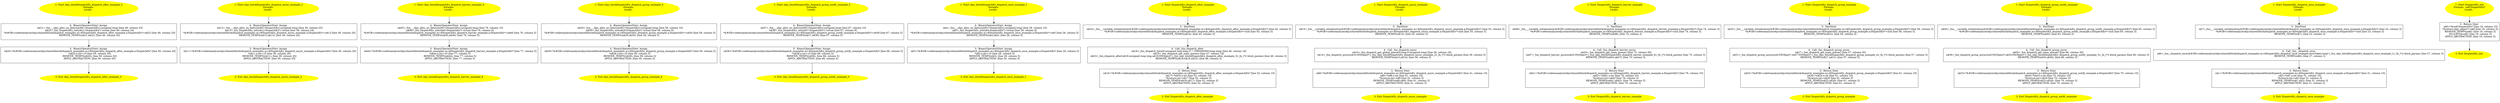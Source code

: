 /* @generated */
digraph cfg {
"objc_blockDispatchEx_dispatch_after_example_3.380a17f45400d49d71ce1ba1c29a6ba4_1" [label="1: Start objc_blockDispatchEx_dispatch_after_example_3\nFormals: \nLocals:  \n  " color=yellow style=filled]
	

	 "objc_blockDispatchEx_dispatch_after_example_3.380a17f45400d49d71ce1ba1c29a6ba4_1" -> "objc_blockDispatchEx_dispatch_after_example_3.380a17f45400d49d71ce1ba1c29a6ba4_4" ;
"objc_blockDispatchEx_dispatch_after_example_3.380a17f45400d49d71ce1ba1c29a6ba4_2" [label="2: Exit objc_blockDispatchEx_dispatch_after_example_3 \n  " color=yellow style=filled]
	

"objc_blockDispatchEx_dispatch_after_example_3.380a17f45400d49d71ce1ba1c29a6ba4_3" [label="3:  BinaryOperatorStmt: Assign \n   n$20=*&#GB<codetoanalyze/objc/shared/block/dispatch_examples.m>$DispatchEx_dispatch_after_example.a:DispatchEx* [line 50, column 20]\n  *n$20.x:int=10 [line 50, column 20]\n  REMOVE_TEMPS(n$20); [line 50, column 20]\n  APPLY_ABSTRACTION; [line 50, column 20]\n " shape="box"]
	

	 "objc_blockDispatchEx_dispatch_after_example_3.380a17f45400d49d71ce1ba1c29a6ba4_3" -> "objc_blockDispatchEx_dispatch_after_example_3.380a17f45400d49d71ce1ba1c29a6ba4_2" ;
"objc_blockDispatchEx_dispatch_after_example_3.380a17f45400d49d71ce1ba1c29a6ba4_4" [label="4:  BinaryOperatorStmt: Assign \n   n$21=_fun___objc_alloc_no_fail(sizeof(t=DispatchEx):unsigned long) [line 49, column 25]\n  n$22=_fun_DispatchEx_init(n$21:DispatchEx*) virtual [line 49, column 24]\n  *&#GB<codetoanalyze/objc/shared/block/dispatch_examples.m>$DispatchEx_dispatch_after_example.a:DispatchEx*=n$22 [line 49, column 20]\n  REMOVE_TEMPS(n$21,n$22); [line 49, column 20]\n " shape="box"]
	

	 "objc_blockDispatchEx_dispatch_after_example_3.380a17f45400d49d71ce1ba1c29a6ba4_4" -> "objc_blockDispatchEx_dispatch_after_example_3.380a17f45400d49d71ce1ba1c29a6ba4_3" ;
"objc_blockDispatchEx_dispatch_async_example_2.6510e5756fbcdafec0a18e8d5493346b_1" [label="1: Start objc_blockDispatchEx_dispatch_async_example_2\nFormals: \nLocals:  \n  " color=yellow style=filled]
	

	 "objc_blockDispatchEx_dispatch_async_example_2.6510e5756fbcdafec0a18e8d5493346b_1" -> "objc_blockDispatchEx_dispatch_async_example_2.6510e5756fbcdafec0a18e8d5493346b_4" ;
"objc_blockDispatchEx_dispatch_async_example_2.6510e5756fbcdafec0a18e8d5493346b_2" [label="2: Exit objc_blockDispatchEx_dispatch_async_example_2 \n  " color=yellow style=filled]
	

"objc_blockDispatchEx_dispatch_async_example_2.6510e5756fbcdafec0a18e8d5493346b_3" [label="3:  BinaryOperatorStmt: Assign \n   n$11=*&#GB<codetoanalyze/objc/shared/block/dispatch_examples.m>$DispatchEx_dispatch_async_example.a:DispatchEx* [line 39, column 20]\n  *n$11.x:int=10 [line 39, column 20]\n  REMOVE_TEMPS(n$11); [line 39, column 20]\n  APPLY_ABSTRACTION; [line 39, column 20]\n " shape="box"]
	

	 "objc_blockDispatchEx_dispatch_async_example_2.6510e5756fbcdafec0a18e8d5493346b_3" -> "objc_blockDispatchEx_dispatch_async_example_2.6510e5756fbcdafec0a18e8d5493346b_2" ;
"objc_blockDispatchEx_dispatch_async_example_2.6510e5756fbcdafec0a18e8d5493346b_4" [label="4:  BinaryOperatorStmt: Assign \n   n$12=_fun___objc_alloc_no_fail(sizeof(t=DispatchEx):unsigned long) [line 38, column 25]\n  n$13=_fun_DispatchEx_init(n$12:DispatchEx*) virtual [line 38, column 24]\n  *&#GB<codetoanalyze/objc/shared/block/dispatch_examples.m>$DispatchEx_dispatch_async_example.a:DispatchEx*=n$13 [line 38, column 20]\n  REMOVE_TEMPS(n$12,n$13); [line 38, column 20]\n " shape="box"]
	

	 "objc_blockDispatchEx_dispatch_async_example_2.6510e5756fbcdafec0a18e8d5493346b_4" -> "objc_blockDispatchEx_dispatch_async_example_2.6510e5756fbcdafec0a18e8d5493346b_3" ;
"objc_blockDispatchEx_dispatch_barrier_example_6.644987ff1e6d0e0008d4ccdb7e8538ee_1" [label="1: Start objc_blockDispatchEx_dispatch_barrier_example_6\nFormals: \nLocals:  \n  " color=yellow style=filled]
	

	 "objc_blockDispatchEx_dispatch_barrier_example_6.644987ff1e6d0e0008d4ccdb7e8538ee_1" -> "objc_blockDispatchEx_dispatch_barrier_example_6.644987ff1e6d0e0008d4ccdb7e8538ee_4" ;
"objc_blockDispatchEx_dispatch_barrier_example_6.644987ff1e6d0e0008d4ccdb7e8538ee_2" [label="2: Exit objc_blockDispatchEx_dispatch_barrier_example_6 \n  " color=yellow style=filled]
	

"objc_blockDispatchEx_dispatch_barrier_example_6.644987ff1e6d0e0008d4ccdb7e8538ee_3" [label="3:  BinaryOperatorStmt: Assign \n   n$44=*&#GB<codetoanalyze/objc/shared/block/dispatch_examples.m>$DispatchEx_dispatch_barrier_example.a:DispatchEx* [line 77, column 5]\n  *n$44.x:int=10 [line 77, column 5]\n  REMOVE_TEMPS(n$44); [line 77, column 5]\n  APPLY_ABSTRACTION; [line 77, column 5]\n " shape="box"]
	

	 "objc_blockDispatchEx_dispatch_barrier_example_6.644987ff1e6d0e0008d4ccdb7e8538ee_3" -> "objc_blockDispatchEx_dispatch_barrier_example_6.644987ff1e6d0e0008d4ccdb7e8538ee_2" ;
"objc_blockDispatchEx_dispatch_barrier_example_6.644987ff1e6d0e0008d4ccdb7e8538ee_4" [label="4:  BinaryOperatorStmt: Assign \n   n$45=_fun___objc_alloc_no_fail(sizeof(t=DispatchEx):unsigned long) [line 76, column 10]\n  n$46=_fun_DispatchEx_init(n$45:DispatchEx*) virtual [line 76, column 9]\n  *&#GB<codetoanalyze/objc/shared/block/dispatch_examples.m>$DispatchEx_dispatch_barrier_example.a:DispatchEx*=n$46 [line 76, column 5]\n  REMOVE_TEMPS(n$45,n$46); [line 76, column 5]\n " shape="box"]
	

	 "objc_blockDispatchEx_dispatch_barrier_example_6.644987ff1e6d0e0008d4ccdb7e8538ee_4" -> "objc_blockDispatchEx_dispatch_barrier_example_6.644987ff1e6d0e0008d4ccdb7e8538ee_3" ;
"objc_blockDispatchEx_dispatch_group_example_4.65d6b4827e06dfbede68939492105a46_1" [label="1: Start objc_blockDispatchEx_dispatch_group_example_4\nFormals: \nLocals:  \n  " color=yellow style=filled]
	

	 "objc_blockDispatchEx_dispatch_group_example_4.65d6b4827e06dfbede68939492105a46_1" -> "objc_blockDispatchEx_dispatch_group_example_4.65d6b4827e06dfbede68939492105a46_4" ;
"objc_blockDispatchEx_dispatch_group_example_4.65d6b4827e06dfbede68939492105a46_2" [label="2: Exit objc_blockDispatchEx_dispatch_group_example_4 \n  " color=yellow style=filled]
	

"objc_blockDispatchEx_dispatch_group_example_4.65d6b4827e06dfbede68939492105a46_3" [label="3:  BinaryOperatorStmt: Assign \n   n$28=*&#GB<codetoanalyze/objc/shared/block/dispatch_examples.m>$DispatchEx_dispatch_group_example.a:DispatchEx* [line 59, column 5]\n  *n$28.x:int=10 [line 59, column 5]\n  REMOVE_TEMPS(n$28); [line 59, column 5]\n  APPLY_ABSTRACTION; [line 59, column 5]\n " shape="box"]
	

	 "objc_blockDispatchEx_dispatch_group_example_4.65d6b4827e06dfbede68939492105a46_3" -> "objc_blockDispatchEx_dispatch_group_example_4.65d6b4827e06dfbede68939492105a46_2" ;
"objc_blockDispatchEx_dispatch_group_example_4.65d6b4827e06dfbede68939492105a46_4" [label="4:  BinaryOperatorStmt: Assign \n   n$29=_fun___objc_alloc_no_fail(sizeof(t=DispatchEx):unsigned long) [line 58, column 10]\n  n$30=_fun_DispatchEx_init(n$29:DispatchEx*) virtual [line 58, column 9]\n  *&#GB<codetoanalyze/objc/shared/block/dispatch_examples.m>$DispatchEx_dispatch_group_example.a:DispatchEx*=n$30 [line 58, column 5]\n  REMOVE_TEMPS(n$29,n$30); [line 58, column 5]\n " shape="box"]
	

	 "objc_blockDispatchEx_dispatch_group_example_4.65d6b4827e06dfbede68939492105a46_4" -> "objc_blockDispatchEx_dispatch_group_example_4.65d6b4827e06dfbede68939492105a46_3" ;
"objc_blockDispatchEx_dispatch_group_notify_example_5.ded89d749d973a9d57680f9d68afb8a0_1" [label="1: Start objc_blockDispatchEx_dispatch_group_notify_example_5\nFormals: \nLocals:  \n  " color=yellow style=filled]
	

	 "objc_blockDispatchEx_dispatch_group_notify_example_5.ded89d749d973a9d57680f9d68afb8a0_1" -> "objc_blockDispatchEx_dispatch_group_notify_example_5.ded89d749d973a9d57680f9d68afb8a0_4" ;
"objc_blockDispatchEx_dispatch_group_notify_example_5.ded89d749d973a9d57680f9d68afb8a0_2" [label="2: Exit objc_blockDispatchEx_dispatch_group_notify_example_5 \n  " color=yellow style=filled]
	

"objc_blockDispatchEx_dispatch_group_notify_example_5.ded89d749d973a9d57680f9d68afb8a0_3" [label="3:  BinaryOperatorStmt: Assign \n   n$36=*&#GB<codetoanalyze/objc/shared/block/dispatch_examples.m>$DispatchEx_dispatch_group_notify_example.a:DispatchEx* [line 68, column 5]\n  *n$36.x:int=10 [line 68, column 5]\n  REMOVE_TEMPS(n$36); [line 68, column 5]\n  APPLY_ABSTRACTION; [line 68, column 5]\n " shape="box"]
	

	 "objc_blockDispatchEx_dispatch_group_notify_example_5.ded89d749d973a9d57680f9d68afb8a0_3" -> "objc_blockDispatchEx_dispatch_group_notify_example_5.ded89d749d973a9d57680f9d68afb8a0_2" ;
"objc_blockDispatchEx_dispatch_group_notify_example_5.ded89d749d973a9d57680f9d68afb8a0_4" [label="4:  BinaryOperatorStmt: Assign \n   n$37=_fun___objc_alloc_no_fail(sizeof(t=DispatchEx):unsigned long) [line 67, column 10]\n  n$38=_fun_DispatchEx_init(n$37:DispatchEx*) virtual [line 67, column 9]\n  *&#GB<codetoanalyze/objc/shared/block/dispatch_examples.m>$DispatchEx_dispatch_group_notify_example.a:DispatchEx*=n$38 [line 67, column 5]\n  REMOVE_TEMPS(n$37,n$38); [line 67, column 5]\n " shape="box"]
	

	 "objc_blockDispatchEx_dispatch_group_notify_example_5.ded89d749d973a9d57680f9d68afb8a0_4" -> "objc_blockDispatchEx_dispatch_group_notify_example_5.ded89d749d973a9d57680f9d68afb8a0_3" ;
"objc_blockDispatchEx_dispatch_once_example_1.4b4341cb61d8b8d8f01e95edf36e4961_1" [label="1: Start objc_blockDispatchEx_dispatch_once_example_1\nFormals: \nLocals:  \n  " color=yellow style=filled]
	

	 "objc_blockDispatchEx_dispatch_once_example_1.4b4341cb61d8b8d8f01e95edf36e4961_1" -> "objc_blockDispatchEx_dispatch_once_example_1.4b4341cb61d8b8d8f01e95edf36e4961_4" ;
"objc_blockDispatchEx_dispatch_once_example_1.4b4341cb61d8b8d8f01e95edf36e4961_2" [label="2: Exit objc_blockDispatchEx_dispatch_once_example_1 \n  " color=yellow style=filled]
	

"objc_blockDispatchEx_dispatch_once_example_1.4b4341cb61d8b8d8f01e95edf36e4961_3" [label="3:  BinaryOperatorStmt: Assign \n   n$3=*&#GB<codetoanalyze/objc/shared/block/dispatch_examples.m>$DispatchEx_dispatch_once_example.a:DispatchEx* [line 29, column 5]\n  *n$3.x:int=10 [line 29, column 5]\n  REMOVE_TEMPS(n$3); [line 29, column 5]\n  APPLY_ABSTRACTION; [line 29, column 5]\n " shape="box"]
	

	 "objc_blockDispatchEx_dispatch_once_example_1.4b4341cb61d8b8d8f01e95edf36e4961_3" -> "objc_blockDispatchEx_dispatch_once_example_1.4b4341cb61d8b8d8f01e95edf36e4961_2" ;
"objc_blockDispatchEx_dispatch_once_example_1.4b4341cb61d8b8d8f01e95edf36e4961_4" [label="4:  BinaryOperatorStmt: Assign \n   n$4=_fun___objc_alloc_no_fail(sizeof(t=DispatchEx):unsigned long) [line 28, column 10]\n  n$5=_fun_DispatchEx_init(n$4:DispatchEx*) virtual [line 28, column 9]\n  *&#GB<codetoanalyze/objc/shared/block/dispatch_examples.m>$DispatchEx_dispatch_once_example.a:DispatchEx*=n$5 [line 28, column 5]\n  REMOVE_TEMPS(n$4,n$5); [line 28, column 5]\n " shape="box"]
	

	 "objc_blockDispatchEx_dispatch_once_example_1.4b4341cb61d8b8d8f01e95edf36e4961_4" -> "objc_blockDispatchEx_dispatch_once_example_1.4b4341cb61d8b8d8f01e95edf36e4961_3" ;
"dispatch_after_example#DispatchEx#class.1d25856bd99eb1ef683c8f65ff46d05d_1" [label="1: Start DispatchEx_dispatch_after_example\nFormals: \nLocals:  \n  " color=yellow style=filled]
	

	 "dispatch_after_example#DispatchEx#class.1d25856bd99eb1ef683c8f65ff46d05d_1" -> "dispatch_after_example#DispatchEx#class.1d25856bd99eb1ef683c8f65ff46d05d_5" ;
"dispatch_after_example#DispatchEx#class.1d25856bd99eb1ef683c8f65ff46d05d_2" [label="2: Exit DispatchEx_dispatch_after_example \n  " color=yellow style=filled]
	

"dispatch_after_example#DispatchEx#class.1d25856bd99eb1ef683c8f65ff46d05d_3" [label="3:  Return Stmt \n   n$16=*&#GB<codetoanalyze/objc/shared/block/dispatch_examples.m>$DispatchEx_dispatch_after_example.a:DispatchEx* [line 52, column 10]\n  n$17=*n$16.x:int [line 52, column 10]\n  *&return:int=n$17 [line 52, column 3]\n  REMOVE_TEMPS(n$16,n$17); [line 52, column 3]\n  APPLY_ABSTRACTION; [line 52, column 3]\n " shape="box"]
	

	 "dispatch_after_example#DispatchEx#class.1d25856bd99eb1ef683c8f65ff46d05d_3" -> "dispatch_after_example#DispatchEx#class.1d25856bd99eb1ef683c8f65ff46d05d_2" ;
"dispatch_after_example#DispatchEx#class.1d25856bd99eb1ef683c8f65ff46d05d_4" [label="4:  Call _fun_dispatch_after \n   n$18=_fun_dispatch_time(0:unsigned long long,(2 * 1000000000):long long) [line 46, column 18]\n  n$19=_fun_dispatch_get_main_queue() [line 47, column 18]\n  n$23=_fun_dispatch_after(n$18:unsigned long long,n$19:NSObject*,(_fun_objc_blockDispatchEx_dispatch_after_example_3):_fn_(*)) block_params [line 46, column 3]\n  REMOVE_TEMPS(n$18,n$19,n$23); [line 46, column 3]\n " shape="box"]
	

	 "dispatch_after_example#DispatchEx#class.1d25856bd99eb1ef683c8f65ff46d05d_4" -> "dispatch_after_example#DispatchEx#class.1d25856bd99eb1ef683c8f65ff46d05d_3" ;
"dispatch_after_example#DispatchEx#class.1d25856bd99eb1ef683c8f65ff46d05d_5" [label="5:  DeclStmt \n   n$24=_fun___variable_initialization(&#GB<codetoanalyze/objc/shared/block/dispatch_examples.m>$DispatchEx_dispatch_after_example.a:DispatchEx*) [line 45, column 3]\n  *&#GB<codetoanalyze/objc/shared/block/dispatch_examples.m>$DispatchEx_dispatch_after_example.a:DispatchEx*=null [line 45, column 3]\n  REMOVE_TEMPS(n$24); [line 45, column 3]\n " shape="box"]
	

	 "dispatch_after_example#DispatchEx#class.1d25856bd99eb1ef683c8f65ff46d05d_5" -> "dispatch_after_example#DispatchEx#class.1d25856bd99eb1ef683c8f65ff46d05d_4" ;
"dispatch_async_example#DispatchEx#class.5c5d7347be2a9654ad7e32514189fe54_1" [label="1: Start DispatchEx_dispatch_async_example\nFormals: \nLocals:  \n  " color=yellow style=filled]
	

	 "dispatch_async_example#DispatchEx#class.5c5d7347be2a9654ad7e32514189fe54_1" -> "dispatch_async_example#DispatchEx#class.5c5d7347be2a9654ad7e32514189fe54_5" ;
"dispatch_async_example#DispatchEx#class.5c5d7347be2a9654ad7e32514189fe54_2" [label="2: Exit DispatchEx_dispatch_async_example \n  " color=yellow style=filled]
	

"dispatch_async_example#DispatchEx#class.5c5d7347be2a9654ad7e32514189fe54_3" [label="3:  Return Stmt \n   n$8=*&#GB<codetoanalyze/objc/shared/block/dispatch_examples.m>$DispatchEx_dispatch_async_example.a:DispatchEx* [line 41, column 10]\n  n$9=*n$8.x:int [line 41, column 10]\n  *&return:int=n$9 [line 41, column 3]\n  REMOVE_TEMPS(n$8,n$9); [line 41, column 3]\n  APPLY_ABSTRACTION; [line 41, column 3]\n " shape="box"]
	

	 "dispatch_async_example#DispatchEx#class.5c5d7347be2a9654ad7e32514189fe54_3" -> "dispatch_async_example#DispatchEx#class.5c5d7347be2a9654ad7e32514189fe54_2" ;
"dispatch_async_example#DispatchEx#class.5c5d7347be2a9654ad7e32514189fe54_4" [label="4:  Call _fun_dispatch_async \n   n$10=_fun_dispatch_get_global_queue(0:long,0:unsigned long) [line 36, column 18]\n  n$14=_fun_dispatch_async(n$10:NSObject*,(_fun_objc_blockDispatchEx_dispatch_async_example_2):_fn_(*)) block_params [line 36, column 3]\n  REMOVE_TEMPS(n$10,n$14); [line 36, column 3]\n " shape="box"]
	

	 "dispatch_async_example#DispatchEx#class.5c5d7347be2a9654ad7e32514189fe54_4" -> "dispatch_async_example#DispatchEx#class.5c5d7347be2a9654ad7e32514189fe54_3" ;
"dispatch_async_example#DispatchEx#class.5c5d7347be2a9654ad7e32514189fe54_5" [label="5:  DeclStmt \n   n$15=_fun___variable_initialization(&#GB<codetoanalyze/objc/shared/block/dispatch_examples.m>$DispatchEx_dispatch_async_example.a:DispatchEx*) [line 35, column 3]\n  *&#GB<codetoanalyze/objc/shared/block/dispatch_examples.m>$DispatchEx_dispatch_async_example.a:DispatchEx*=null [line 35, column 3]\n  REMOVE_TEMPS(n$15); [line 35, column 3]\n " shape="box"]
	

	 "dispatch_async_example#DispatchEx#class.5c5d7347be2a9654ad7e32514189fe54_5" -> "dispatch_async_example#DispatchEx#class.5c5d7347be2a9654ad7e32514189fe54_4" ;
"dispatch_barrier_example#DispatchEx#class.a541a40f2f04e29019c58e563f7544d8_1" [label="1: Start DispatchEx_dispatch_barrier_example\nFormals: \nLocals:  \n  " color=yellow style=filled]
	

	 "dispatch_barrier_example#DispatchEx#class.a541a40f2f04e29019c58e563f7544d8_1" -> "dispatch_barrier_example#DispatchEx#class.a541a40f2f04e29019c58e563f7544d8_5" ;
"dispatch_barrier_example#DispatchEx#class.a541a40f2f04e29019c58e563f7544d8_2" [label="2: Exit DispatchEx_dispatch_barrier_example \n  " color=yellow style=filled]
	

"dispatch_barrier_example#DispatchEx#class.a541a40f2f04e29019c58e563f7544d8_3" [label="3:  Return Stmt \n   n$41=*&#GB<codetoanalyze/objc/shared/block/dispatch_examples.m>$DispatchEx_dispatch_barrier_example.a:DispatchEx* [line 79, column 10]\n  n$42=*n$41.x:int [line 79, column 10]\n  *&return:int=n$42 [line 79, column 3]\n  REMOVE_TEMPS(n$41,n$42); [line 79, column 3]\n  APPLY_ABSTRACTION; [line 79, column 3]\n " shape="box"]
	

	 "dispatch_barrier_example#DispatchEx#class.a541a40f2f04e29019c58e563f7544d8_3" -> "dispatch_barrier_example#DispatchEx#class.a541a40f2f04e29019c58e563f7544d8_2" ;
"dispatch_barrier_example#DispatchEx#class.a541a40f2f04e29019c58e563f7544d8_4" [label="4:  Call _fun_dispatch_barrier_async \n   n$43=_fun_dispatch_get_main_queue() [line 75, column 26]\n  n$47=_fun_dispatch_barrier_async(n$43:NSObject*,(_fun_objc_blockDispatchEx_dispatch_barrier_example_6):_fn_(*)) block_params [line 75, column 3]\n  REMOVE_TEMPS(n$43,n$47); [line 75, column 3]\n " shape="box"]
	

	 "dispatch_barrier_example#DispatchEx#class.a541a40f2f04e29019c58e563f7544d8_4" -> "dispatch_barrier_example#DispatchEx#class.a541a40f2f04e29019c58e563f7544d8_3" ;
"dispatch_barrier_example#DispatchEx#class.a541a40f2f04e29019c58e563f7544d8_5" [label="5:  DeclStmt \n   n$48=_fun___variable_initialization(&#GB<codetoanalyze/objc/shared/block/dispatch_examples.m>$DispatchEx_dispatch_barrier_example.a:DispatchEx*) [line 74, column 3]\n  *&#GB<codetoanalyze/objc/shared/block/dispatch_examples.m>$DispatchEx_dispatch_barrier_example.a:DispatchEx*=null [line 74, column 3]\n  REMOVE_TEMPS(n$48); [line 74, column 3]\n " shape="box"]
	

	 "dispatch_barrier_example#DispatchEx#class.a541a40f2f04e29019c58e563f7544d8_5" -> "dispatch_barrier_example#DispatchEx#class.a541a40f2f04e29019c58e563f7544d8_4" ;
"dispatch_group_example#DispatchEx#class.f420a75c58eda6d3f0e5e05fadabfc18_1" [label="1: Start DispatchEx_dispatch_group_example\nFormals: \nLocals:  \n  " color=yellow style=filled]
	

	 "dispatch_group_example#DispatchEx#class.f420a75c58eda6d3f0e5e05fadabfc18_1" -> "dispatch_group_example#DispatchEx#class.f420a75c58eda6d3f0e5e05fadabfc18_5" ;
"dispatch_group_example#DispatchEx#class.f420a75c58eda6d3f0e5e05fadabfc18_2" [label="2: Exit DispatchEx_dispatch_group_example \n  " color=yellow style=filled]
	

"dispatch_group_example#DispatchEx#class.f420a75c58eda6d3f0e5e05fadabfc18_3" [label="3:  Return Stmt \n   n$25=*&#GB<codetoanalyze/objc/shared/block/dispatch_examples.m>$DispatchEx_dispatch_group_example.a:DispatchEx* [line 61, column 10]\n  n$26=*n$25.x:int [line 61, column 10]\n  *&return:int=n$26 [line 61, column 3]\n  REMOVE_TEMPS(n$25,n$26); [line 61, column 3]\n  APPLY_ABSTRACTION; [line 61, column 3]\n " shape="box"]
	

	 "dispatch_group_example#DispatchEx#class.f420a75c58eda6d3f0e5e05fadabfc18_3" -> "dispatch_group_example#DispatchEx#class.f420a75c58eda6d3f0e5e05fadabfc18_2" ;
"dispatch_group_example#DispatchEx#class.f420a75c58eda6d3f0e5e05fadabfc18_4" [label="4:  Call _fun_dispatch_group_async \n   n$27=_fun_dispatch_get_main_queue() [line 57, column 30]\n  n$31=_fun_dispatch_group_async(null:NSObject*,n$27:NSObject*,(_fun_objc_blockDispatchEx_dispatch_group_example_4):_fn_(*)) block_params [line 57, column 3]\n  REMOVE_TEMPS(n$27,n$31); [line 57, column 3]\n " shape="box"]
	

	 "dispatch_group_example#DispatchEx#class.f420a75c58eda6d3f0e5e05fadabfc18_4" -> "dispatch_group_example#DispatchEx#class.f420a75c58eda6d3f0e5e05fadabfc18_3" ;
"dispatch_group_example#DispatchEx#class.f420a75c58eda6d3f0e5e05fadabfc18_5" [label="5:  DeclStmt \n   n$32=_fun___variable_initialization(&#GB<codetoanalyze/objc/shared/block/dispatch_examples.m>$DispatchEx_dispatch_group_example.a:DispatchEx*) [line 56, column 3]\n  *&#GB<codetoanalyze/objc/shared/block/dispatch_examples.m>$DispatchEx_dispatch_group_example.a:DispatchEx*=null [line 56, column 3]\n  REMOVE_TEMPS(n$32); [line 56, column 3]\n " shape="box"]
	

	 "dispatch_group_example#DispatchEx#class.f420a75c58eda6d3f0e5e05fadabfc18_5" -> "dispatch_group_example#DispatchEx#class.f420a75c58eda6d3f0e5e05fadabfc18_4" ;
"dispatch_group_notify_example#DispatchEx#class.f5cf54b07621c319cf7ead3b217760ed_1" [label="1: Start DispatchEx_dispatch_group_notify_example\nFormals: \nLocals:  \n  " color=yellow style=filled]
	

	 "dispatch_group_notify_example#DispatchEx#class.f5cf54b07621c319cf7ead3b217760ed_1" -> "dispatch_group_notify_example#DispatchEx#class.f5cf54b07621c319cf7ead3b217760ed_5" ;
"dispatch_group_notify_example#DispatchEx#class.f5cf54b07621c319cf7ead3b217760ed_2" [label="2: Exit DispatchEx_dispatch_group_notify_example \n  " color=yellow style=filled]
	

"dispatch_group_notify_example#DispatchEx#class.f5cf54b07621c319cf7ead3b217760ed_3" [label="3:  Return Stmt \n   n$33=*&#GB<codetoanalyze/objc/shared/block/dispatch_examples.m>$DispatchEx_dispatch_group_notify_example.a:DispatchEx* [line 70, column 10]\n  n$34=*n$33.x:int [line 70, column 10]\n  *&return:int=n$34 [line 70, column 3]\n  REMOVE_TEMPS(n$33,n$34); [line 70, column 3]\n  APPLY_ABSTRACTION; [line 70, column 3]\n " shape="box"]
	

	 "dispatch_group_notify_example#DispatchEx#class.f5cf54b07621c319cf7ead3b217760ed_3" -> "dispatch_group_notify_example#DispatchEx#class.f5cf54b07621c319cf7ead3b217760ed_2" ;
"dispatch_group_notify_example#DispatchEx#class.f5cf54b07621c319cf7ead3b217760ed_4" [label="4:  Call _fun_dispatch_group_async \n   n$35=_fun_dispatch_get_main_queue() [line 66, column 30]\n  n$39=_fun_dispatch_group_async(null:NSObject*,n$35:NSObject*,(_fun_objc_blockDispatchEx_dispatch_group_notify_example_5):_fn_(*)) block_params [line 66, column 3]\n  REMOVE_TEMPS(n$35,n$39); [line 66, column 3]\n " shape="box"]
	

	 "dispatch_group_notify_example#DispatchEx#class.f5cf54b07621c319cf7ead3b217760ed_4" -> "dispatch_group_notify_example#DispatchEx#class.f5cf54b07621c319cf7ead3b217760ed_3" ;
"dispatch_group_notify_example#DispatchEx#class.f5cf54b07621c319cf7ead3b217760ed_5" [label="5:  DeclStmt \n   n$40=_fun___variable_initialization(&#GB<codetoanalyze/objc/shared/block/dispatch_examples.m>$DispatchEx_dispatch_group_notify_example.a:DispatchEx*) [line 65, column 3]\n  *&#GB<codetoanalyze/objc/shared/block/dispatch_examples.m>$DispatchEx_dispatch_group_notify_example.a:DispatchEx*=null [line 65, column 3]\n  REMOVE_TEMPS(n$40); [line 65, column 3]\n " shape="box"]
	

	 "dispatch_group_notify_example#DispatchEx#class.f5cf54b07621c319cf7ead3b217760ed_5" -> "dispatch_group_notify_example#DispatchEx#class.f5cf54b07621c319cf7ead3b217760ed_4" ;
"dispatch_once_example#DispatchEx#class.d3456446b1a2d5355c1767887cc8b62c_1" [label="1: Start DispatchEx_dispatch_once_example\nFormals: \nLocals:  \n  " color=yellow style=filled]
	

	 "dispatch_once_example#DispatchEx#class.d3456446b1a2d5355c1767887cc8b62c_1" -> "dispatch_once_example#DispatchEx#class.d3456446b1a2d5355c1767887cc8b62c_5" ;
"dispatch_once_example#DispatchEx#class.d3456446b1a2d5355c1767887cc8b62c_2" [label="2: Exit DispatchEx_dispatch_once_example \n  " color=yellow style=filled]
	

"dispatch_once_example#DispatchEx#class.d3456446b1a2d5355c1767887cc8b62c_3" [label="3:  Return Stmt \n   n$1=*&#GB<codetoanalyze/objc/shared/block/dispatch_examples.m>$DispatchEx_dispatch_once_example.a:DispatchEx* [line 31, column 10]\n  n$2=*n$1.x:int [line 31, column 10]\n  *&return:int=n$2 [line 31, column 3]\n  REMOVE_TEMPS(n$1,n$2); [line 31, column 3]\n  APPLY_ABSTRACTION; [line 31, column 3]\n " shape="box"]
	

	 "dispatch_once_example#DispatchEx#class.d3456446b1a2d5355c1767887cc8b62c_3" -> "dispatch_once_example#DispatchEx#class.d3456446b1a2d5355c1767887cc8b62c_2" ;
"dispatch_once_example#DispatchEx#class.d3456446b1a2d5355c1767887cc8b62c_4" [label="4:  Call _fun__dispatch_once \n   n$6=_fun__dispatch_once(&#GB<codetoanalyze/objc/shared/block/dispatch_examples.m>$DispatchEx_dispatch_once_example.onceToken:long*,(_fun_objc_blockDispatchEx_dispatch_once_example_1):_fn_(*)) block_params [line 27, column 3]\n  REMOVE_TEMPS(n$6); [line 27, column 3]\n " shape="box"]
	

	 "dispatch_once_example#DispatchEx#class.d3456446b1a2d5355c1767887cc8b62c_4" -> "dispatch_once_example#DispatchEx#class.d3456446b1a2d5355c1767887cc8b62c_3" ;
"dispatch_once_example#DispatchEx#class.d3456446b1a2d5355c1767887cc8b62c_5" [label="5:  DeclStmt \n   n$7=_fun___variable_initialization(&#GB<codetoanalyze/objc/shared/block/dispatch_examples.m>$DispatchEx_dispatch_once_example.a:DispatchEx*) [line 23, column 3]\n  *&#GB<codetoanalyze/objc/shared/block/dispatch_examples.m>$DispatchEx_dispatch_once_example.a:DispatchEx*=null [line 23, column 3]\n  REMOVE_TEMPS(n$7); [line 23, column 3]\n " shape="box"]
	

	 "dispatch_once_example#DispatchEx#class.d3456446b1a2d5355c1767887cc8b62c_5" -> "dispatch_once_example#DispatchEx#class.d3456446b1a2d5355c1767887cc8b62c_4" ;
"init#DispatchEx#instance.04117ac30ba5664de2d577c4aa97d118_1" [label="1: Start DispatchEx_init\nFormals:  self:DispatchEx*\nLocals:  \n  " color=yellow style=filled]
	

	 "init#DispatchEx#instance.04117ac30ba5664de2d577c4aa97d118_1" -> "init#DispatchEx#instance.04117ac30ba5664de2d577c4aa97d118_3" ;
"init#DispatchEx#instance.04117ac30ba5664de2d577c4aa97d118_2" [label="2: Exit DispatchEx_init \n  " color=yellow style=filled]
	

"init#DispatchEx#instance.04117ac30ba5664de2d577c4aa97d118_3" [label="3:  Return Stmt \n   n$0=*&self:DispatchEx* [line 19, column 10]\n  *&return:objc_object*=n$0 [line 19, column 3]\n  REMOVE_TEMPS(n$0); [line 19, column 3]\n  NULLIFY(&self); [line 19, column 3]\n  APPLY_ABSTRACTION; [line 19, column 3]\n " shape="box"]
	

	 "init#DispatchEx#instance.04117ac30ba5664de2d577c4aa97d118_3" -> "init#DispatchEx#instance.04117ac30ba5664de2d577c4aa97d118_2" ;
}
